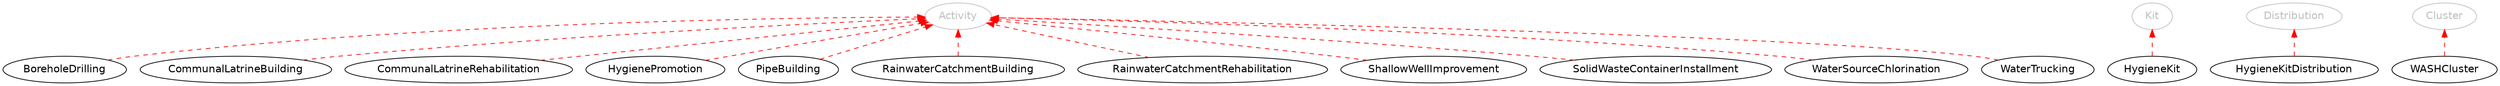 digraph { 
 rankdir="BT";	
 charset="utf-8";
 overlap=false;
 edge [color=darkslategray];
 edge [fontname=Helvetica];
 node [fontname=Helvetica];

"BoreholeDrilling" [ URL = "./#BoreholeDrilling"] ;
		"Activity" [ URL = "./#BoreholeDrilling" color="gray" fontcolor="gray"] ;
				"BoreholeDrilling" -> "Activity" [ color=red style="dashed" ]; 
			"CommunalLatrineBuilding" [ URL = "./#CommunalLatrineBuilding"] ;
		"Activity" [ URL = "./#CommunalLatrineBuilding" color="gray" fontcolor="gray"] ;
				"CommunalLatrineBuilding" -> "Activity" [ color=red style="dashed" ]; 
			"CommunalLatrineRehabilitation" [ URL = "./#CommunalLatrineRehabilitation"] ;
		"Activity" [ URL = "./#CommunalLatrineRehabilitation" color="gray" fontcolor="gray"] ;
				"CommunalLatrineRehabilitation" -> "Activity" [ color=red style="dashed" ]; 
			"HygieneKit" [ URL = "./#HygieneKit"] ;
		"Kit" [ URL = "./#HygieneKit" color="gray" fontcolor="gray"] ;
				"HygieneKit" -> "Kit" [ color=red style="dashed" ]; 
			"HygieneKitDistribution" [ URL = "./#HygieneKitDistribution"] ;
		"Distribution" [ URL = "./#HygieneKitDistribution" color="gray" fontcolor="gray"] ;
				"HygieneKitDistribution" -> "Distribution" [ color=red style="dashed" ]; 
			"HygienePromotion" [ URL = "./#HygienePromotion"] ;
		"Activity" [ URL = "./#HygienePromotion" color="gray" fontcolor="gray"] ;
				"HygienePromotion" -> "Activity" [ color=red style="dashed" ]; 
			"PipeBuilding" [ URL = "./#PipeBuilding"] ;
		"Activity" [ URL = "./#PipeBuilding" color="gray" fontcolor="gray"] ;
				"PipeBuilding" -> "Activity" [ color=red style="dashed" ]; 
			"RainwaterCatchmentBuilding" [ URL = "./#RainwaterCatchmentBuilding"] ;
		"Activity" [ URL = "./#RainwaterCatchmentBuilding" color="gray" fontcolor="gray"] ;
				"RainwaterCatchmentBuilding" -> "Activity" [ color=red style="dashed" ]; 
			"RainwaterCatchmentRehabilitation" [ URL = "./#RainwaterCatchmentRehabilitation"] ;
		"Activity" [ URL = "./#RainwaterCatchmentRehabilitation" color="gray" fontcolor="gray"] ;
				"RainwaterCatchmentRehabilitation" -> "Activity" [ color=red style="dashed" ]; 
			"ShallowWellImprovement" [ URL = "./#ShallowWellImprovement"] ;
		"Activity" [ URL = "./#ShallowWellImprovement" color="gray" fontcolor="gray"] ;
				"ShallowWellImprovement" -> "Activity" [ color=red style="dashed" ]; 
			"SolidWasteContainerInstallment" [ URL = "./#SolidWasteContainerInstallment"] ;
		"Activity" [ URL = "./#SolidWasteContainerInstallment" color="gray" fontcolor="gray"] ;
				"SolidWasteContainerInstallment" -> "Activity" [ color=red style="dashed" ]; 
			"WASHCluster" [ URL = "./#WASHCluster"] ;
		"Cluster" [ URL = "./#WASHCluster" color="gray" fontcolor="gray"] ;
				"WASHCluster" -> "Cluster" [ color=red style="dashed" ]; 
			"WaterSourceChlorination" [ URL = "./#WaterSourceChlorination"] ;
		"Activity" [ URL = "./#WaterSourceChlorination" color="gray" fontcolor="gray"] ;
				"WaterSourceChlorination" -> "Activity" [ color=red style="dashed" ]; 
			"WaterTrucking" [ URL = "./#WaterTrucking"] ;
		"Activity" [ URL = "./#WaterTrucking" color="gray" fontcolor="gray"] ;
				"WaterTrucking" -> "Activity" [ color=red style="dashed" ]; 
			}